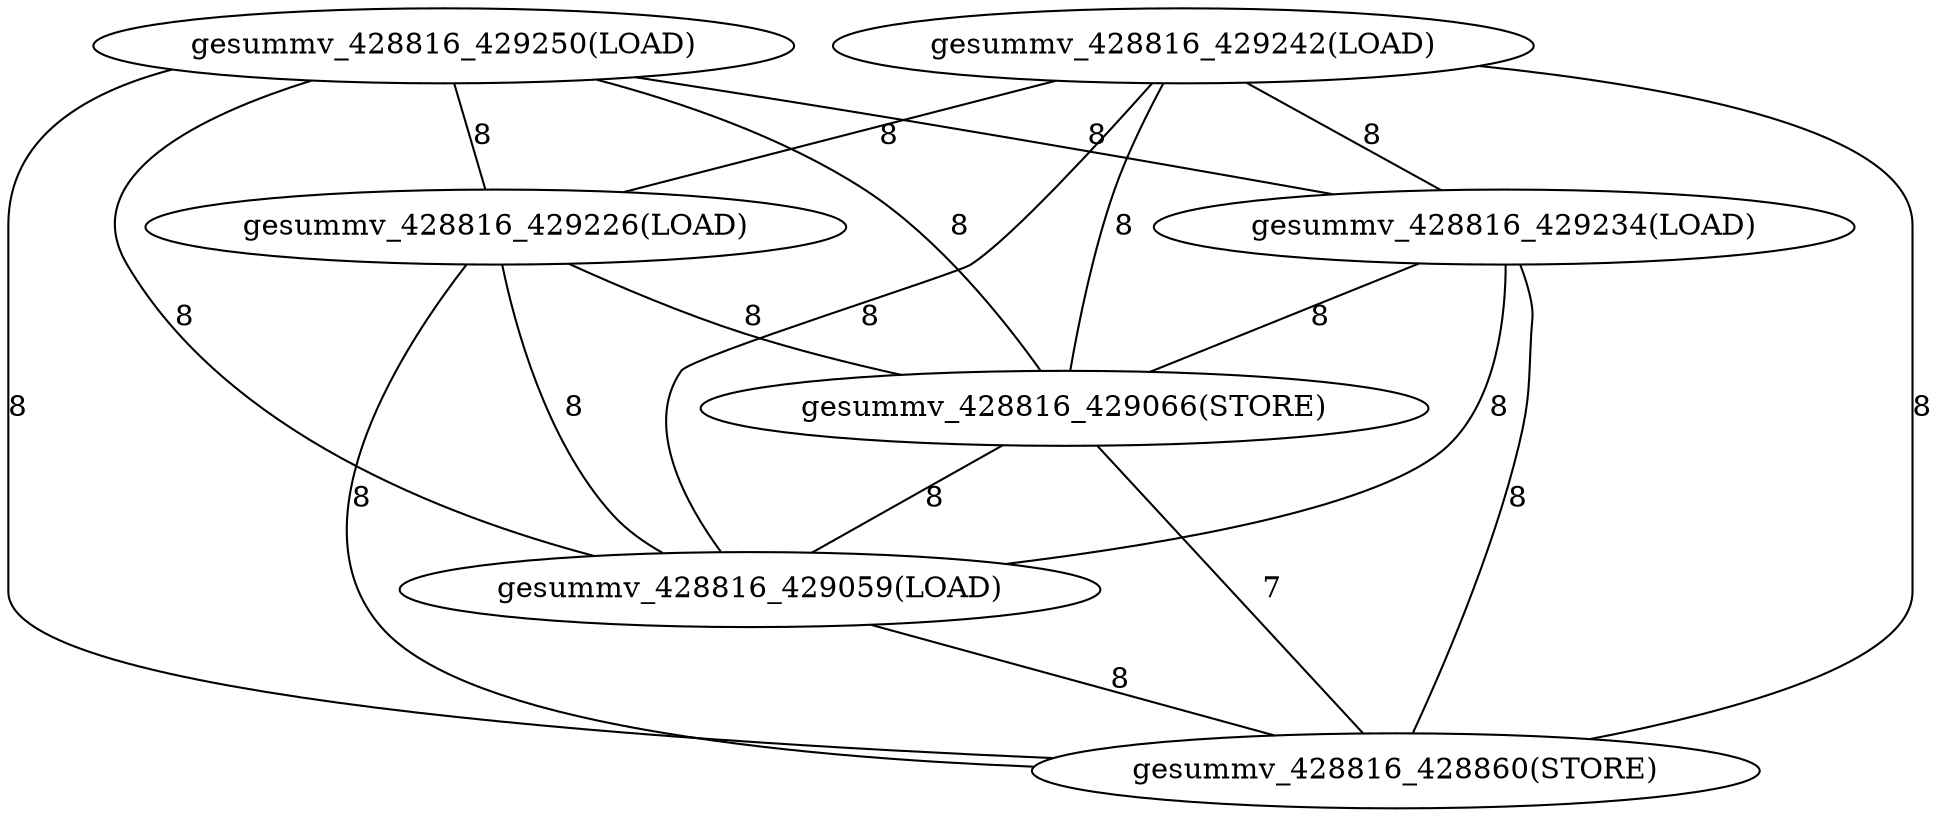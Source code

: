 graph G {
0[label="gesummv_428816_428860(STORE)"];
1[label="gesummv_428816_429059(LOAD)"];
2[label="gesummv_428816_429066(STORE)"];
3[label="gesummv_428816_429226(LOAD)"];
4[label="gesummv_428816_429234(LOAD)"];
5[label="gesummv_428816_429242(LOAD)"];
6[label="gesummv_428816_429250(LOAD)"];
1--0 [label="8"];
2--0 [label="7"];
2--1 [label="8"];
3--0 [label="8"];
3--1 [label="8"];
3--2 [label="8"];
4--0 [label="8"];
4--1 [label="8"];
4--2 [label="8"];
5--0 [label="8"];
5--1 [label="8"];
5--2 [label="8"];
5--3 [label="8"];
5--4 [label="8"];
6--0 [label="8"];
6--1 [label="8"];
6--2 [label="8"];
6--3 [label="8"];
6--4 [label="8"];
}
